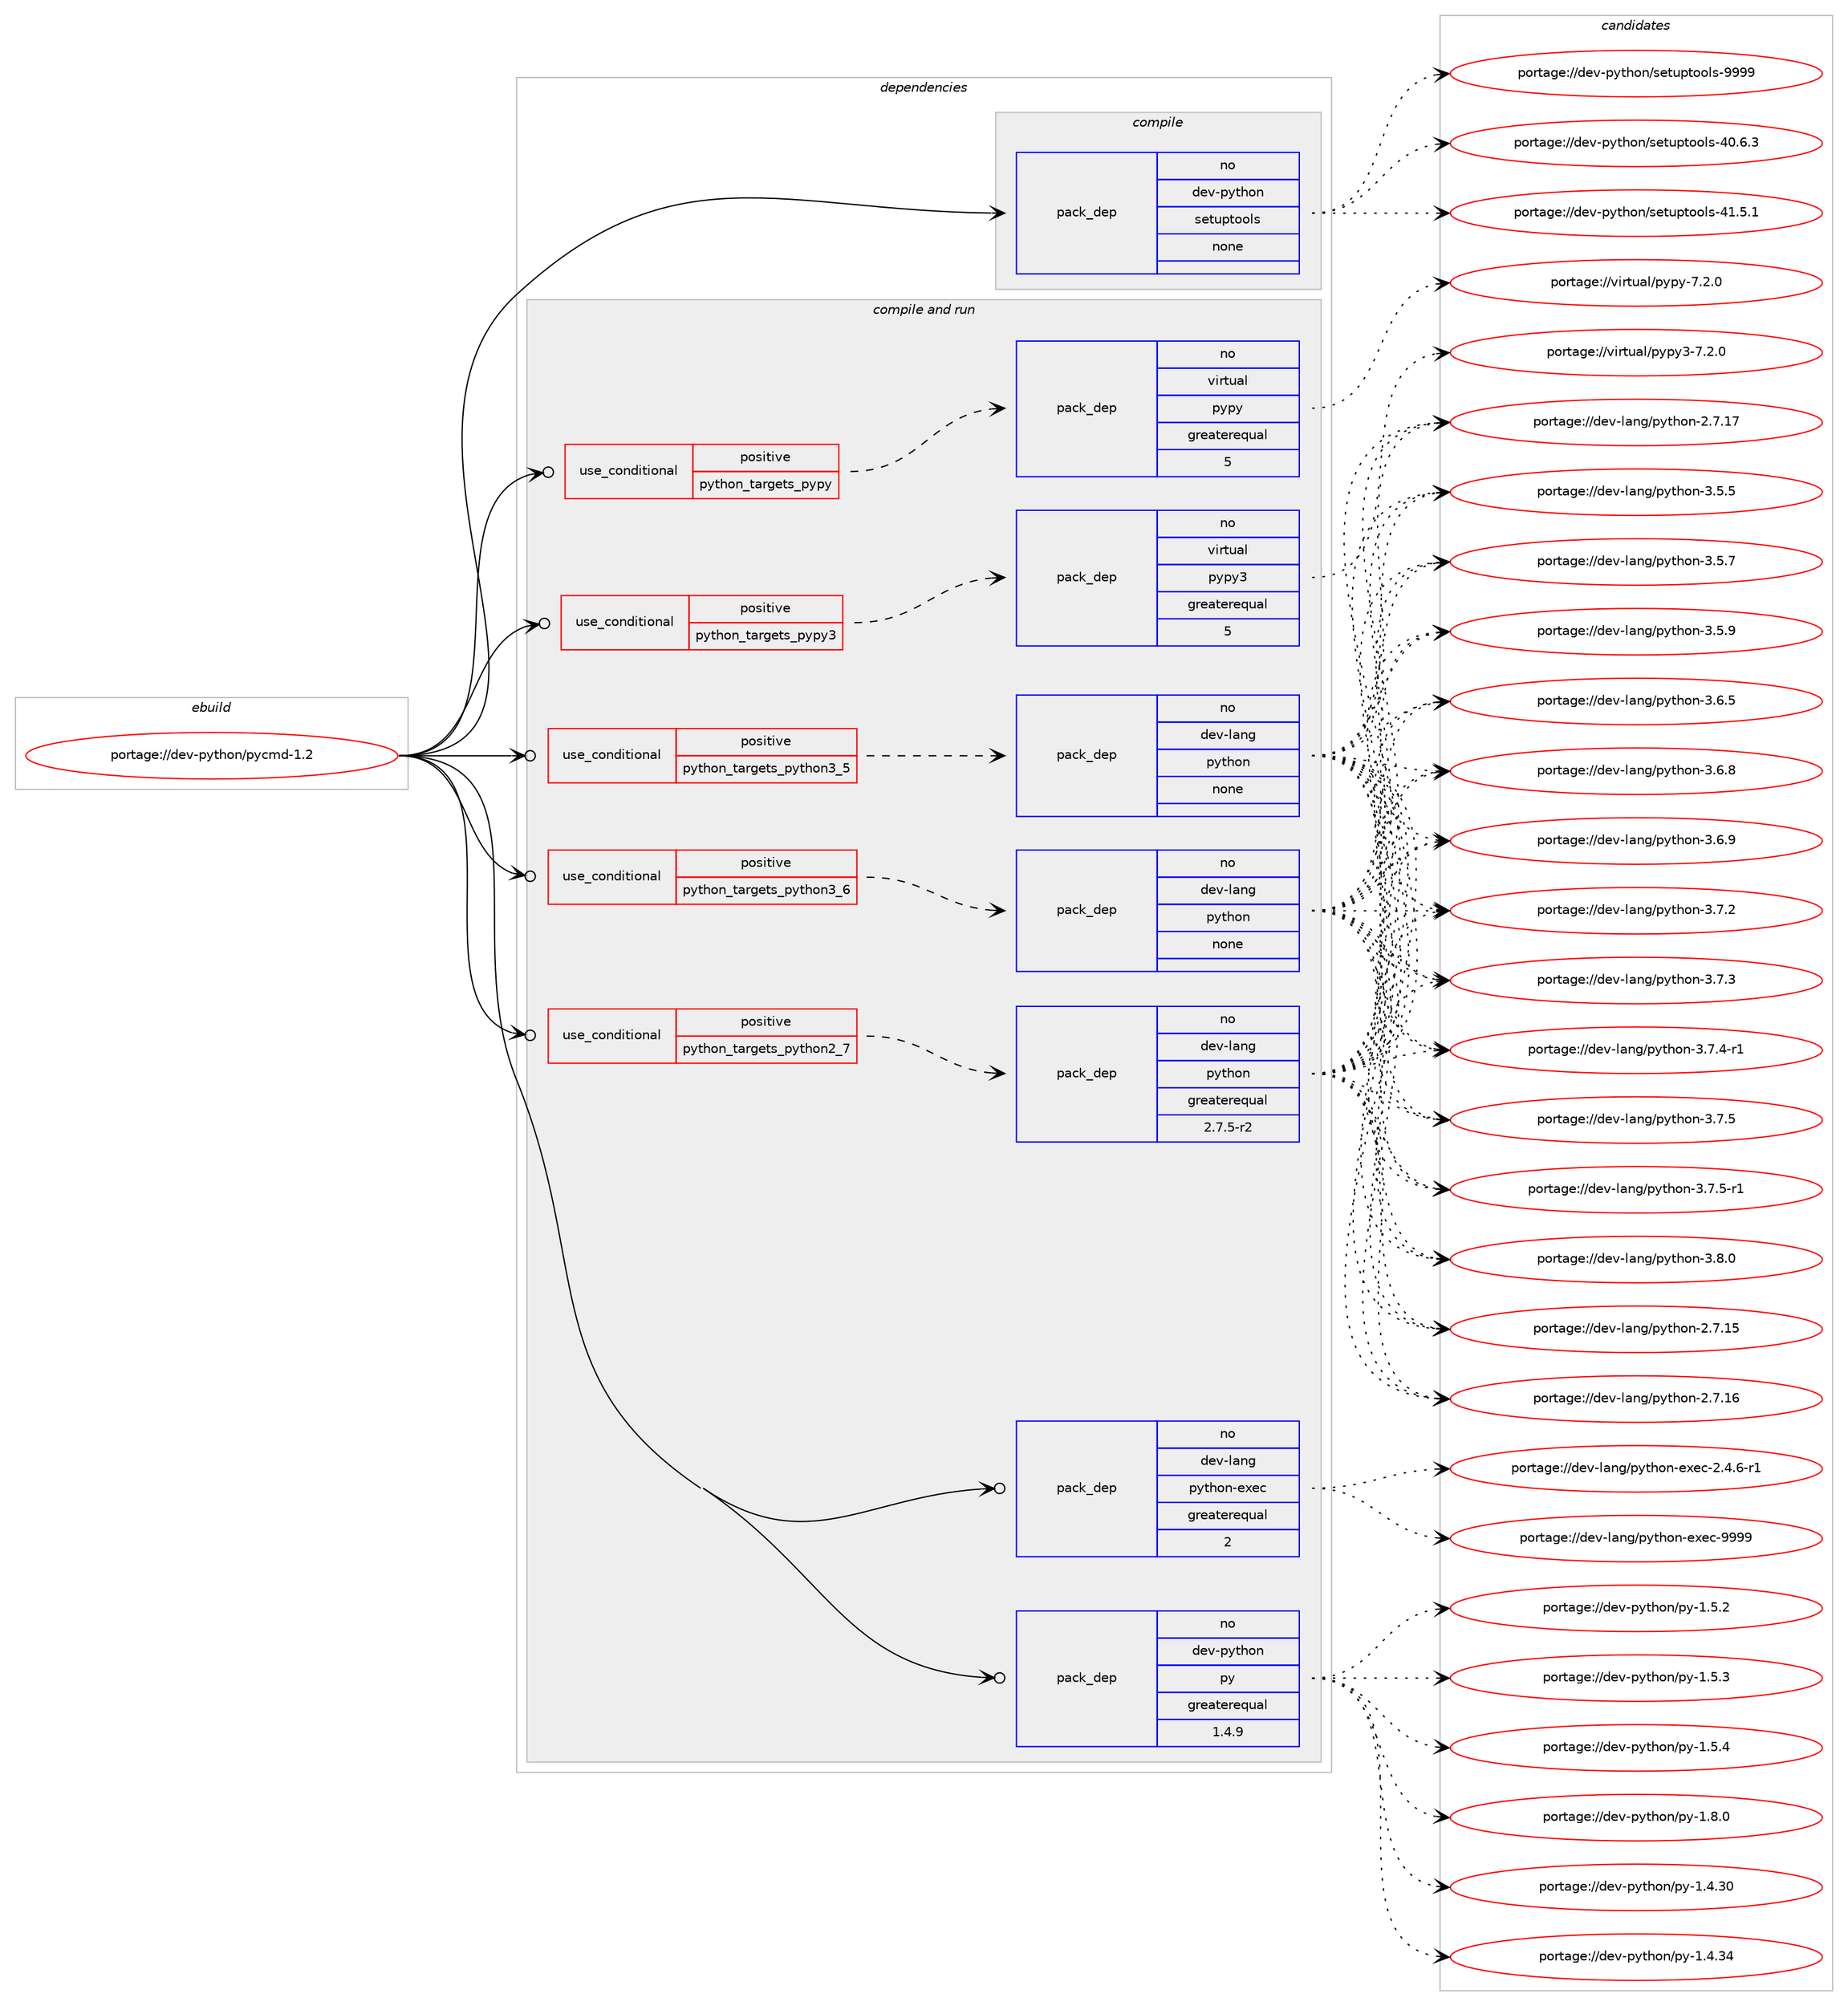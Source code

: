 digraph prolog {

# *************
# Graph options
# *************

newrank=true;
concentrate=true;
compound=true;
graph [rankdir=LR,fontname=Helvetica,fontsize=10,ranksep=1.5];#, ranksep=2.5, nodesep=0.2];
edge  [arrowhead=vee];
node  [fontname=Helvetica,fontsize=10];

# **********
# The ebuild
# **********

subgraph cluster_leftcol {
color=gray;
rank=same;
label=<<i>ebuild</i>>;
id [label="portage://dev-python/pycmd-1.2", color=red, width=4, href="../dev-python/pycmd-1.2.svg"];
}

# ****************
# The dependencies
# ****************

subgraph cluster_midcol {
color=gray;
label=<<i>dependencies</i>>;
subgraph cluster_compile {
fillcolor="#eeeeee";
style=filled;
label=<<i>compile</i>>;
subgraph pack121541 {
dependency159673 [label=<<TABLE BORDER="0" CELLBORDER="1" CELLSPACING="0" CELLPADDING="4" WIDTH="220"><TR><TD ROWSPAN="6" CELLPADDING="30">pack_dep</TD></TR><TR><TD WIDTH="110">no</TD></TR><TR><TD>dev-python</TD></TR><TR><TD>setuptools</TD></TR><TR><TD>none</TD></TR><TR><TD></TD></TR></TABLE>>, shape=none, color=blue];
}
id:e -> dependency159673:w [weight=20,style="solid",arrowhead="vee"];
}
subgraph cluster_compileandrun {
fillcolor="#eeeeee";
style=filled;
label=<<i>compile and run</i>>;
subgraph cond34767 {
dependency159674 [label=<<TABLE BORDER="0" CELLBORDER="1" CELLSPACING="0" CELLPADDING="4"><TR><TD ROWSPAN="3" CELLPADDING="10">use_conditional</TD></TR><TR><TD>positive</TD></TR><TR><TD>python_targets_pypy</TD></TR></TABLE>>, shape=none, color=red];
subgraph pack121542 {
dependency159675 [label=<<TABLE BORDER="0" CELLBORDER="1" CELLSPACING="0" CELLPADDING="4" WIDTH="220"><TR><TD ROWSPAN="6" CELLPADDING="30">pack_dep</TD></TR><TR><TD WIDTH="110">no</TD></TR><TR><TD>virtual</TD></TR><TR><TD>pypy</TD></TR><TR><TD>greaterequal</TD></TR><TR><TD>5</TD></TR></TABLE>>, shape=none, color=blue];
}
dependency159674:e -> dependency159675:w [weight=20,style="dashed",arrowhead="vee"];
}
id:e -> dependency159674:w [weight=20,style="solid",arrowhead="odotvee"];
subgraph cond34768 {
dependency159676 [label=<<TABLE BORDER="0" CELLBORDER="1" CELLSPACING="0" CELLPADDING="4"><TR><TD ROWSPAN="3" CELLPADDING="10">use_conditional</TD></TR><TR><TD>positive</TD></TR><TR><TD>python_targets_pypy3</TD></TR></TABLE>>, shape=none, color=red];
subgraph pack121543 {
dependency159677 [label=<<TABLE BORDER="0" CELLBORDER="1" CELLSPACING="0" CELLPADDING="4" WIDTH="220"><TR><TD ROWSPAN="6" CELLPADDING="30">pack_dep</TD></TR><TR><TD WIDTH="110">no</TD></TR><TR><TD>virtual</TD></TR><TR><TD>pypy3</TD></TR><TR><TD>greaterequal</TD></TR><TR><TD>5</TD></TR></TABLE>>, shape=none, color=blue];
}
dependency159676:e -> dependency159677:w [weight=20,style="dashed",arrowhead="vee"];
}
id:e -> dependency159676:w [weight=20,style="solid",arrowhead="odotvee"];
subgraph cond34769 {
dependency159678 [label=<<TABLE BORDER="0" CELLBORDER="1" CELLSPACING="0" CELLPADDING="4"><TR><TD ROWSPAN="3" CELLPADDING="10">use_conditional</TD></TR><TR><TD>positive</TD></TR><TR><TD>python_targets_python2_7</TD></TR></TABLE>>, shape=none, color=red];
subgraph pack121544 {
dependency159679 [label=<<TABLE BORDER="0" CELLBORDER="1" CELLSPACING="0" CELLPADDING="4" WIDTH="220"><TR><TD ROWSPAN="6" CELLPADDING="30">pack_dep</TD></TR><TR><TD WIDTH="110">no</TD></TR><TR><TD>dev-lang</TD></TR><TR><TD>python</TD></TR><TR><TD>greaterequal</TD></TR><TR><TD>2.7.5-r2</TD></TR></TABLE>>, shape=none, color=blue];
}
dependency159678:e -> dependency159679:w [weight=20,style="dashed",arrowhead="vee"];
}
id:e -> dependency159678:w [weight=20,style="solid",arrowhead="odotvee"];
subgraph cond34770 {
dependency159680 [label=<<TABLE BORDER="0" CELLBORDER="1" CELLSPACING="0" CELLPADDING="4"><TR><TD ROWSPAN="3" CELLPADDING="10">use_conditional</TD></TR><TR><TD>positive</TD></TR><TR><TD>python_targets_python3_5</TD></TR></TABLE>>, shape=none, color=red];
subgraph pack121545 {
dependency159681 [label=<<TABLE BORDER="0" CELLBORDER="1" CELLSPACING="0" CELLPADDING="4" WIDTH="220"><TR><TD ROWSPAN="6" CELLPADDING="30">pack_dep</TD></TR><TR><TD WIDTH="110">no</TD></TR><TR><TD>dev-lang</TD></TR><TR><TD>python</TD></TR><TR><TD>none</TD></TR><TR><TD></TD></TR></TABLE>>, shape=none, color=blue];
}
dependency159680:e -> dependency159681:w [weight=20,style="dashed",arrowhead="vee"];
}
id:e -> dependency159680:w [weight=20,style="solid",arrowhead="odotvee"];
subgraph cond34771 {
dependency159682 [label=<<TABLE BORDER="0" CELLBORDER="1" CELLSPACING="0" CELLPADDING="4"><TR><TD ROWSPAN="3" CELLPADDING="10">use_conditional</TD></TR><TR><TD>positive</TD></TR><TR><TD>python_targets_python3_6</TD></TR></TABLE>>, shape=none, color=red];
subgraph pack121546 {
dependency159683 [label=<<TABLE BORDER="0" CELLBORDER="1" CELLSPACING="0" CELLPADDING="4" WIDTH="220"><TR><TD ROWSPAN="6" CELLPADDING="30">pack_dep</TD></TR><TR><TD WIDTH="110">no</TD></TR><TR><TD>dev-lang</TD></TR><TR><TD>python</TD></TR><TR><TD>none</TD></TR><TR><TD></TD></TR></TABLE>>, shape=none, color=blue];
}
dependency159682:e -> dependency159683:w [weight=20,style="dashed",arrowhead="vee"];
}
id:e -> dependency159682:w [weight=20,style="solid",arrowhead="odotvee"];
subgraph pack121547 {
dependency159684 [label=<<TABLE BORDER="0" CELLBORDER="1" CELLSPACING="0" CELLPADDING="4" WIDTH="220"><TR><TD ROWSPAN="6" CELLPADDING="30">pack_dep</TD></TR><TR><TD WIDTH="110">no</TD></TR><TR><TD>dev-lang</TD></TR><TR><TD>python-exec</TD></TR><TR><TD>greaterequal</TD></TR><TR><TD>2</TD></TR></TABLE>>, shape=none, color=blue];
}
id:e -> dependency159684:w [weight=20,style="solid",arrowhead="odotvee"];
subgraph pack121548 {
dependency159685 [label=<<TABLE BORDER="0" CELLBORDER="1" CELLSPACING="0" CELLPADDING="4" WIDTH="220"><TR><TD ROWSPAN="6" CELLPADDING="30">pack_dep</TD></TR><TR><TD WIDTH="110">no</TD></TR><TR><TD>dev-python</TD></TR><TR><TD>py</TD></TR><TR><TD>greaterequal</TD></TR><TR><TD>1.4.9</TD></TR></TABLE>>, shape=none, color=blue];
}
id:e -> dependency159685:w [weight=20,style="solid",arrowhead="odotvee"];
}
subgraph cluster_run {
fillcolor="#eeeeee";
style=filled;
label=<<i>run</i>>;
}
}

# **************
# The candidates
# **************

subgraph cluster_choices {
rank=same;
color=gray;
label=<<i>candidates</i>>;

subgraph choice121541 {
color=black;
nodesep=1;
choiceportage100101118451121211161041111104711510111611711211611111110811545524846544651 [label="portage://dev-python/setuptools-40.6.3", color=red, width=4,href="../dev-python/setuptools-40.6.3.svg"];
choiceportage100101118451121211161041111104711510111611711211611111110811545524946534649 [label="portage://dev-python/setuptools-41.5.1", color=red, width=4,href="../dev-python/setuptools-41.5.1.svg"];
choiceportage10010111845112121116104111110471151011161171121161111111081154557575757 [label="portage://dev-python/setuptools-9999", color=red, width=4,href="../dev-python/setuptools-9999.svg"];
dependency159673:e -> choiceportage100101118451121211161041111104711510111611711211611111110811545524846544651:w [style=dotted,weight="100"];
dependency159673:e -> choiceportage100101118451121211161041111104711510111611711211611111110811545524946534649:w [style=dotted,weight="100"];
dependency159673:e -> choiceportage10010111845112121116104111110471151011161171121161111111081154557575757:w [style=dotted,weight="100"];
}
subgraph choice121542 {
color=black;
nodesep=1;
choiceportage1181051141161179710847112121112121455546504648 [label="portage://virtual/pypy-7.2.0", color=red, width=4,href="../virtual/pypy-7.2.0.svg"];
dependency159675:e -> choiceportage1181051141161179710847112121112121455546504648:w [style=dotted,weight="100"];
}
subgraph choice121543 {
color=black;
nodesep=1;
choiceportage118105114116117971084711212111212151455546504648 [label="portage://virtual/pypy3-7.2.0", color=red, width=4,href="../virtual/pypy3-7.2.0.svg"];
dependency159677:e -> choiceportage118105114116117971084711212111212151455546504648:w [style=dotted,weight="100"];
}
subgraph choice121544 {
color=black;
nodesep=1;
choiceportage10010111845108971101034711212111610411111045504655464953 [label="portage://dev-lang/python-2.7.15", color=red, width=4,href="../dev-lang/python-2.7.15.svg"];
choiceportage10010111845108971101034711212111610411111045504655464954 [label="portage://dev-lang/python-2.7.16", color=red, width=4,href="../dev-lang/python-2.7.16.svg"];
choiceportage10010111845108971101034711212111610411111045504655464955 [label="portage://dev-lang/python-2.7.17", color=red, width=4,href="../dev-lang/python-2.7.17.svg"];
choiceportage100101118451089711010347112121116104111110455146534653 [label="portage://dev-lang/python-3.5.5", color=red, width=4,href="../dev-lang/python-3.5.5.svg"];
choiceportage100101118451089711010347112121116104111110455146534655 [label="portage://dev-lang/python-3.5.7", color=red, width=4,href="../dev-lang/python-3.5.7.svg"];
choiceportage100101118451089711010347112121116104111110455146534657 [label="portage://dev-lang/python-3.5.9", color=red, width=4,href="../dev-lang/python-3.5.9.svg"];
choiceportage100101118451089711010347112121116104111110455146544653 [label="portage://dev-lang/python-3.6.5", color=red, width=4,href="../dev-lang/python-3.6.5.svg"];
choiceportage100101118451089711010347112121116104111110455146544656 [label="portage://dev-lang/python-3.6.8", color=red, width=4,href="../dev-lang/python-3.6.8.svg"];
choiceportage100101118451089711010347112121116104111110455146544657 [label="portage://dev-lang/python-3.6.9", color=red, width=4,href="../dev-lang/python-3.6.9.svg"];
choiceportage100101118451089711010347112121116104111110455146554650 [label="portage://dev-lang/python-3.7.2", color=red, width=4,href="../dev-lang/python-3.7.2.svg"];
choiceportage100101118451089711010347112121116104111110455146554651 [label="portage://dev-lang/python-3.7.3", color=red, width=4,href="../dev-lang/python-3.7.3.svg"];
choiceportage1001011184510897110103471121211161041111104551465546524511449 [label="portage://dev-lang/python-3.7.4-r1", color=red, width=4,href="../dev-lang/python-3.7.4-r1.svg"];
choiceportage100101118451089711010347112121116104111110455146554653 [label="portage://dev-lang/python-3.7.5", color=red, width=4,href="../dev-lang/python-3.7.5.svg"];
choiceportage1001011184510897110103471121211161041111104551465546534511449 [label="portage://dev-lang/python-3.7.5-r1", color=red, width=4,href="../dev-lang/python-3.7.5-r1.svg"];
choiceportage100101118451089711010347112121116104111110455146564648 [label="portage://dev-lang/python-3.8.0", color=red, width=4,href="../dev-lang/python-3.8.0.svg"];
dependency159679:e -> choiceportage10010111845108971101034711212111610411111045504655464953:w [style=dotted,weight="100"];
dependency159679:e -> choiceportage10010111845108971101034711212111610411111045504655464954:w [style=dotted,weight="100"];
dependency159679:e -> choiceportage10010111845108971101034711212111610411111045504655464955:w [style=dotted,weight="100"];
dependency159679:e -> choiceportage100101118451089711010347112121116104111110455146534653:w [style=dotted,weight="100"];
dependency159679:e -> choiceportage100101118451089711010347112121116104111110455146534655:w [style=dotted,weight="100"];
dependency159679:e -> choiceportage100101118451089711010347112121116104111110455146534657:w [style=dotted,weight="100"];
dependency159679:e -> choiceportage100101118451089711010347112121116104111110455146544653:w [style=dotted,weight="100"];
dependency159679:e -> choiceportage100101118451089711010347112121116104111110455146544656:w [style=dotted,weight="100"];
dependency159679:e -> choiceportage100101118451089711010347112121116104111110455146544657:w [style=dotted,weight="100"];
dependency159679:e -> choiceportage100101118451089711010347112121116104111110455146554650:w [style=dotted,weight="100"];
dependency159679:e -> choiceportage100101118451089711010347112121116104111110455146554651:w [style=dotted,weight="100"];
dependency159679:e -> choiceportage1001011184510897110103471121211161041111104551465546524511449:w [style=dotted,weight="100"];
dependency159679:e -> choiceportage100101118451089711010347112121116104111110455146554653:w [style=dotted,weight="100"];
dependency159679:e -> choiceportage1001011184510897110103471121211161041111104551465546534511449:w [style=dotted,weight="100"];
dependency159679:e -> choiceportage100101118451089711010347112121116104111110455146564648:w [style=dotted,weight="100"];
}
subgraph choice121545 {
color=black;
nodesep=1;
choiceportage10010111845108971101034711212111610411111045504655464953 [label="portage://dev-lang/python-2.7.15", color=red, width=4,href="../dev-lang/python-2.7.15.svg"];
choiceportage10010111845108971101034711212111610411111045504655464954 [label="portage://dev-lang/python-2.7.16", color=red, width=4,href="../dev-lang/python-2.7.16.svg"];
choiceportage10010111845108971101034711212111610411111045504655464955 [label="portage://dev-lang/python-2.7.17", color=red, width=4,href="../dev-lang/python-2.7.17.svg"];
choiceportage100101118451089711010347112121116104111110455146534653 [label="portage://dev-lang/python-3.5.5", color=red, width=4,href="../dev-lang/python-3.5.5.svg"];
choiceportage100101118451089711010347112121116104111110455146534655 [label="portage://dev-lang/python-3.5.7", color=red, width=4,href="../dev-lang/python-3.5.7.svg"];
choiceportage100101118451089711010347112121116104111110455146534657 [label="portage://dev-lang/python-3.5.9", color=red, width=4,href="../dev-lang/python-3.5.9.svg"];
choiceportage100101118451089711010347112121116104111110455146544653 [label="portage://dev-lang/python-3.6.5", color=red, width=4,href="../dev-lang/python-3.6.5.svg"];
choiceportage100101118451089711010347112121116104111110455146544656 [label="portage://dev-lang/python-3.6.8", color=red, width=4,href="../dev-lang/python-3.6.8.svg"];
choiceportage100101118451089711010347112121116104111110455146544657 [label="portage://dev-lang/python-3.6.9", color=red, width=4,href="../dev-lang/python-3.6.9.svg"];
choiceportage100101118451089711010347112121116104111110455146554650 [label="portage://dev-lang/python-3.7.2", color=red, width=4,href="../dev-lang/python-3.7.2.svg"];
choiceportage100101118451089711010347112121116104111110455146554651 [label="portage://dev-lang/python-3.7.3", color=red, width=4,href="../dev-lang/python-3.7.3.svg"];
choiceportage1001011184510897110103471121211161041111104551465546524511449 [label="portage://dev-lang/python-3.7.4-r1", color=red, width=4,href="../dev-lang/python-3.7.4-r1.svg"];
choiceportage100101118451089711010347112121116104111110455146554653 [label="portage://dev-lang/python-3.7.5", color=red, width=4,href="../dev-lang/python-3.7.5.svg"];
choiceportage1001011184510897110103471121211161041111104551465546534511449 [label="portage://dev-lang/python-3.7.5-r1", color=red, width=4,href="../dev-lang/python-3.7.5-r1.svg"];
choiceportage100101118451089711010347112121116104111110455146564648 [label="portage://dev-lang/python-3.8.0", color=red, width=4,href="../dev-lang/python-3.8.0.svg"];
dependency159681:e -> choiceportage10010111845108971101034711212111610411111045504655464953:w [style=dotted,weight="100"];
dependency159681:e -> choiceportage10010111845108971101034711212111610411111045504655464954:w [style=dotted,weight="100"];
dependency159681:e -> choiceportage10010111845108971101034711212111610411111045504655464955:w [style=dotted,weight="100"];
dependency159681:e -> choiceportage100101118451089711010347112121116104111110455146534653:w [style=dotted,weight="100"];
dependency159681:e -> choiceportage100101118451089711010347112121116104111110455146534655:w [style=dotted,weight="100"];
dependency159681:e -> choiceportage100101118451089711010347112121116104111110455146534657:w [style=dotted,weight="100"];
dependency159681:e -> choiceportage100101118451089711010347112121116104111110455146544653:w [style=dotted,weight="100"];
dependency159681:e -> choiceportage100101118451089711010347112121116104111110455146544656:w [style=dotted,weight="100"];
dependency159681:e -> choiceportage100101118451089711010347112121116104111110455146544657:w [style=dotted,weight="100"];
dependency159681:e -> choiceportage100101118451089711010347112121116104111110455146554650:w [style=dotted,weight="100"];
dependency159681:e -> choiceportage100101118451089711010347112121116104111110455146554651:w [style=dotted,weight="100"];
dependency159681:e -> choiceportage1001011184510897110103471121211161041111104551465546524511449:w [style=dotted,weight="100"];
dependency159681:e -> choiceportage100101118451089711010347112121116104111110455146554653:w [style=dotted,weight="100"];
dependency159681:e -> choiceportage1001011184510897110103471121211161041111104551465546534511449:w [style=dotted,weight="100"];
dependency159681:e -> choiceportage100101118451089711010347112121116104111110455146564648:w [style=dotted,weight="100"];
}
subgraph choice121546 {
color=black;
nodesep=1;
choiceportage10010111845108971101034711212111610411111045504655464953 [label="portage://dev-lang/python-2.7.15", color=red, width=4,href="../dev-lang/python-2.7.15.svg"];
choiceportage10010111845108971101034711212111610411111045504655464954 [label="portage://dev-lang/python-2.7.16", color=red, width=4,href="../dev-lang/python-2.7.16.svg"];
choiceportage10010111845108971101034711212111610411111045504655464955 [label="portage://dev-lang/python-2.7.17", color=red, width=4,href="../dev-lang/python-2.7.17.svg"];
choiceportage100101118451089711010347112121116104111110455146534653 [label="portage://dev-lang/python-3.5.5", color=red, width=4,href="../dev-lang/python-3.5.5.svg"];
choiceportage100101118451089711010347112121116104111110455146534655 [label="portage://dev-lang/python-3.5.7", color=red, width=4,href="../dev-lang/python-3.5.7.svg"];
choiceportage100101118451089711010347112121116104111110455146534657 [label="portage://dev-lang/python-3.5.9", color=red, width=4,href="../dev-lang/python-3.5.9.svg"];
choiceportage100101118451089711010347112121116104111110455146544653 [label="portage://dev-lang/python-3.6.5", color=red, width=4,href="../dev-lang/python-3.6.5.svg"];
choiceportage100101118451089711010347112121116104111110455146544656 [label="portage://dev-lang/python-3.6.8", color=red, width=4,href="../dev-lang/python-3.6.8.svg"];
choiceportage100101118451089711010347112121116104111110455146544657 [label="portage://dev-lang/python-3.6.9", color=red, width=4,href="../dev-lang/python-3.6.9.svg"];
choiceportage100101118451089711010347112121116104111110455146554650 [label="portage://dev-lang/python-3.7.2", color=red, width=4,href="../dev-lang/python-3.7.2.svg"];
choiceportage100101118451089711010347112121116104111110455146554651 [label="portage://dev-lang/python-3.7.3", color=red, width=4,href="../dev-lang/python-3.7.3.svg"];
choiceportage1001011184510897110103471121211161041111104551465546524511449 [label="portage://dev-lang/python-3.7.4-r1", color=red, width=4,href="../dev-lang/python-3.7.4-r1.svg"];
choiceportage100101118451089711010347112121116104111110455146554653 [label="portage://dev-lang/python-3.7.5", color=red, width=4,href="../dev-lang/python-3.7.5.svg"];
choiceportage1001011184510897110103471121211161041111104551465546534511449 [label="portage://dev-lang/python-3.7.5-r1", color=red, width=4,href="../dev-lang/python-3.7.5-r1.svg"];
choiceportage100101118451089711010347112121116104111110455146564648 [label="portage://dev-lang/python-3.8.0", color=red, width=4,href="../dev-lang/python-3.8.0.svg"];
dependency159683:e -> choiceportage10010111845108971101034711212111610411111045504655464953:w [style=dotted,weight="100"];
dependency159683:e -> choiceportage10010111845108971101034711212111610411111045504655464954:w [style=dotted,weight="100"];
dependency159683:e -> choiceportage10010111845108971101034711212111610411111045504655464955:w [style=dotted,weight="100"];
dependency159683:e -> choiceportage100101118451089711010347112121116104111110455146534653:w [style=dotted,weight="100"];
dependency159683:e -> choiceportage100101118451089711010347112121116104111110455146534655:w [style=dotted,weight="100"];
dependency159683:e -> choiceportage100101118451089711010347112121116104111110455146534657:w [style=dotted,weight="100"];
dependency159683:e -> choiceportage100101118451089711010347112121116104111110455146544653:w [style=dotted,weight="100"];
dependency159683:e -> choiceportage100101118451089711010347112121116104111110455146544656:w [style=dotted,weight="100"];
dependency159683:e -> choiceportage100101118451089711010347112121116104111110455146544657:w [style=dotted,weight="100"];
dependency159683:e -> choiceportage100101118451089711010347112121116104111110455146554650:w [style=dotted,weight="100"];
dependency159683:e -> choiceportage100101118451089711010347112121116104111110455146554651:w [style=dotted,weight="100"];
dependency159683:e -> choiceportage1001011184510897110103471121211161041111104551465546524511449:w [style=dotted,weight="100"];
dependency159683:e -> choiceportage100101118451089711010347112121116104111110455146554653:w [style=dotted,weight="100"];
dependency159683:e -> choiceportage1001011184510897110103471121211161041111104551465546534511449:w [style=dotted,weight="100"];
dependency159683:e -> choiceportage100101118451089711010347112121116104111110455146564648:w [style=dotted,weight="100"];
}
subgraph choice121547 {
color=black;
nodesep=1;
choiceportage10010111845108971101034711212111610411111045101120101994550465246544511449 [label="portage://dev-lang/python-exec-2.4.6-r1", color=red, width=4,href="../dev-lang/python-exec-2.4.6-r1.svg"];
choiceportage10010111845108971101034711212111610411111045101120101994557575757 [label="portage://dev-lang/python-exec-9999", color=red, width=4,href="../dev-lang/python-exec-9999.svg"];
dependency159684:e -> choiceportage10010111845108971101034711212111610411111045101120101994550465246544511449:w [style=dotted,weight="100"];
dependency159684:e -> choiceportage10010111845108971101034711212111610411111045101120101994557575757:w [style=dotted,weight="100"];
}
subgraph choice121548 {
color=black;
nodesep=1;
choiceportage100101118451121211161041111104711212145494652465148 [label="portage://dev-python/py-1.4.30", color=red, width=4,href="../dev-python/py-1.4.30.svg"];
choiceportage100101118451121211161041111104711212145494652465152 [label="portage://dev-python/py-1.4.34", color=red, width=4,href="../dev-python/py-1.4.34.svg"];
choiceportage1001011184511212111610411111047112121454946534650 [label="portage://dev-python/py-1.5.2", color=red, width=4,href="../dev-python/py-1.5.2.svg"];
choiceportage1001011184511212111610411111047112121454946534651 [label="portage://dev-python/py-1.5.3", color=red, width=4,href="../dev-python/py-1.5.3.svg"];
choiceportage1001011184511212111610411111047112121454946534652 [label="portage://dev-python/py-1.5.4", color=red, width=4,href="../dev-python/py-1.5.4.svg"];
choiceportage1001011184511212111610411111047112121454946564648 [label="portage://dev-python/py-1.8.0", color=red, width=4,href="../dev-python/py-1.8.0.svg"];
dependency159685:e -> choiceportage100101118451121211161041111104711212145494652465148:w [style=dotted,weight="100"];
dependency159685:e -> choiceportage100101118451121211161041111104711212145494652465152:w [style=dotted,weight="100"];
dependency159685:e -> choiceportage1001011184511212111610411111047112121454946534650:w [style=dotted,weight="100"];
dependency159685:e -> choiceportage1001011184511212111610411111047112121454946534651:w [style=dotted,weight="100"];
dependency159685:e -> choiceportage1001011184511212111610411111047112121454946534652:w [style=dotted,weight="100"];
dependency159685:e -> choiceportage1001011184511212111610411111047112121454946564648:w [style=dotted,weight="100"];
}
}

}
